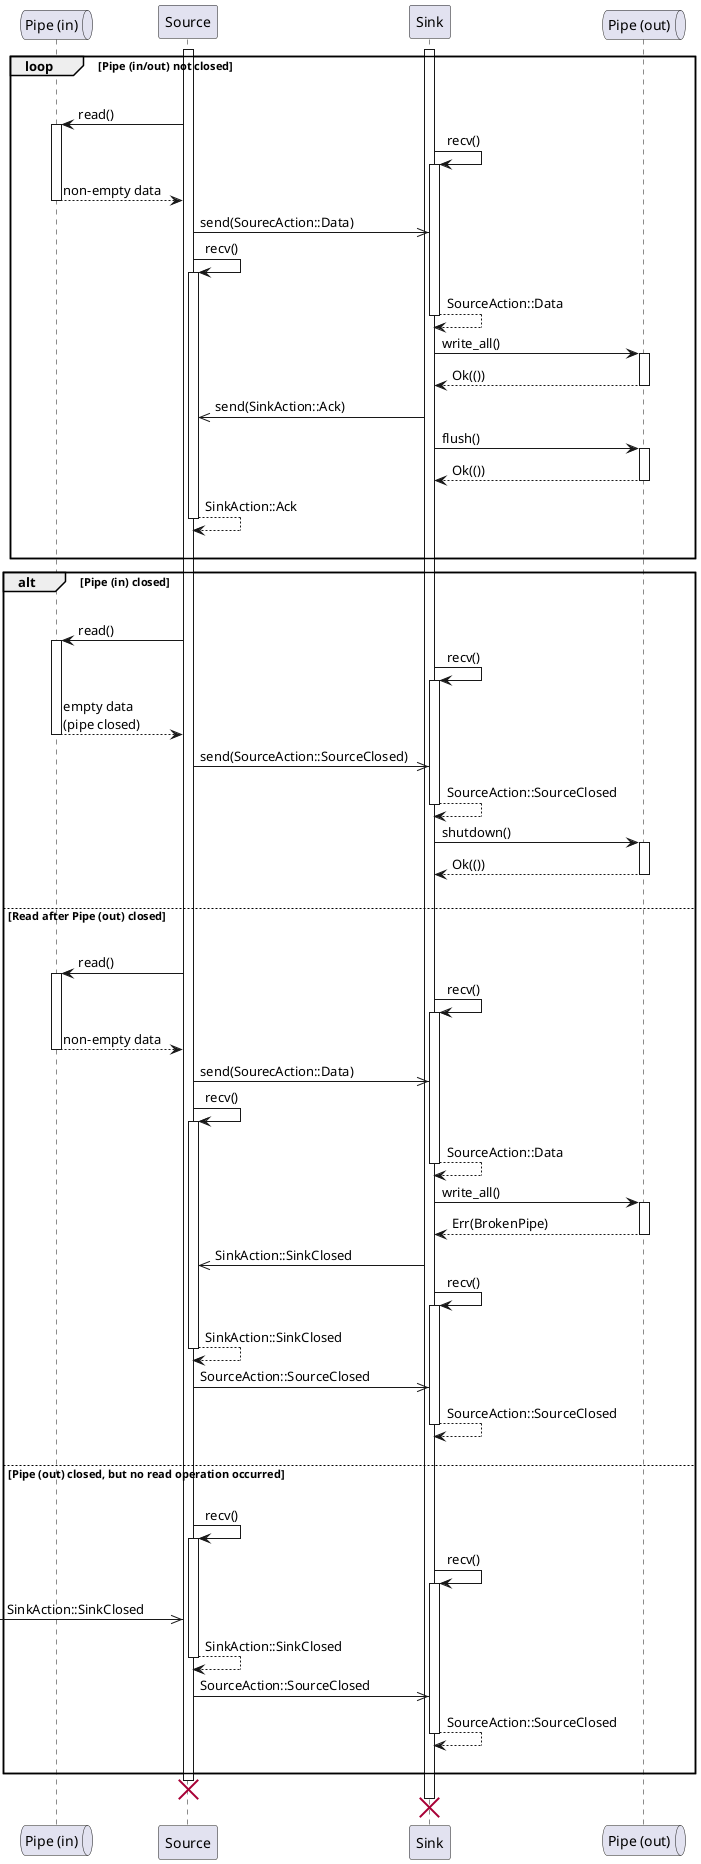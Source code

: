 @startuml stream_sequence

queue       "Pipe (in)"  as pipe_in
participant Source       as source
participant Sink         as sink
queue       "Pipe (out)" as pipe_out

activate source
activate sink
loop Pipe (in/out) not closed
    |||
    source -> pipe_in ++ : read()
    sink -> sink ++ : recv()
    pipe_in --> source -- : non-empty data
    source ->> sink : send(SourecAction::Data)
    source -> source ++ : recv()

    sink --> sink -- : SourceAction::Data
    sink -> pipe_out ++ : write_all()
    return Ok(())
    sink ->> source : send(SinkAction::Ack)
    sink -> pipe_out ++ : flush()
    return Ok(())
    source --> source -- : SinkAction::Ack
    |||
end

alt Pipe (in) closed
    |||
    source -> pipe_in ++ : read()
    sink -> sink ++ : recv()
    pipe_in --> source -- : empty data\n(pipe closed)
    source ->> sink : send(SourceAction::SourceClosed)

    sink --> sink -- : SourceAction::SourceClosed
    sink -> pipe_out ++ : shutdown()
    return Ok(())
    |||
else Read after Pipe (out) closed
    |||
    source -> pipe_in ++ : read()
    sink -> sink ++ : recv()
    pipe_in --> source -- : non-empty data
    source ->> sink : send(SourecAction::Data)
    source -> source ++ : recv()

    sink --> sink -- : SourceAction::Data
    sink -> pipe_out ++ : write_all()
    return Err(BrokenPipe)
    sink ->> source : SinkAction::SinkClosed
    sink -> sink ++ : recv()
    source --> source -- : SinkAction::SinkClosed
    source ->> sink : SourceAction::SourceClosed
    sink --> sink -- : SourceAction::SourceClosed
    |||
else Pipe (out) closed, but no read operation occurred
    |||
    source -> source ++ : recv()
    sink -> sink ++  : recv()
    [->> source : SinkAction::SinkClosed
    source --> source -- : SinkAction::SinkClosed
    source ->> sink : SourceAction::SourceClosed
    sink --> sink -- : SourceAction::SourceClosed
    |||
end
destroy source
destroy sink

@enduml
